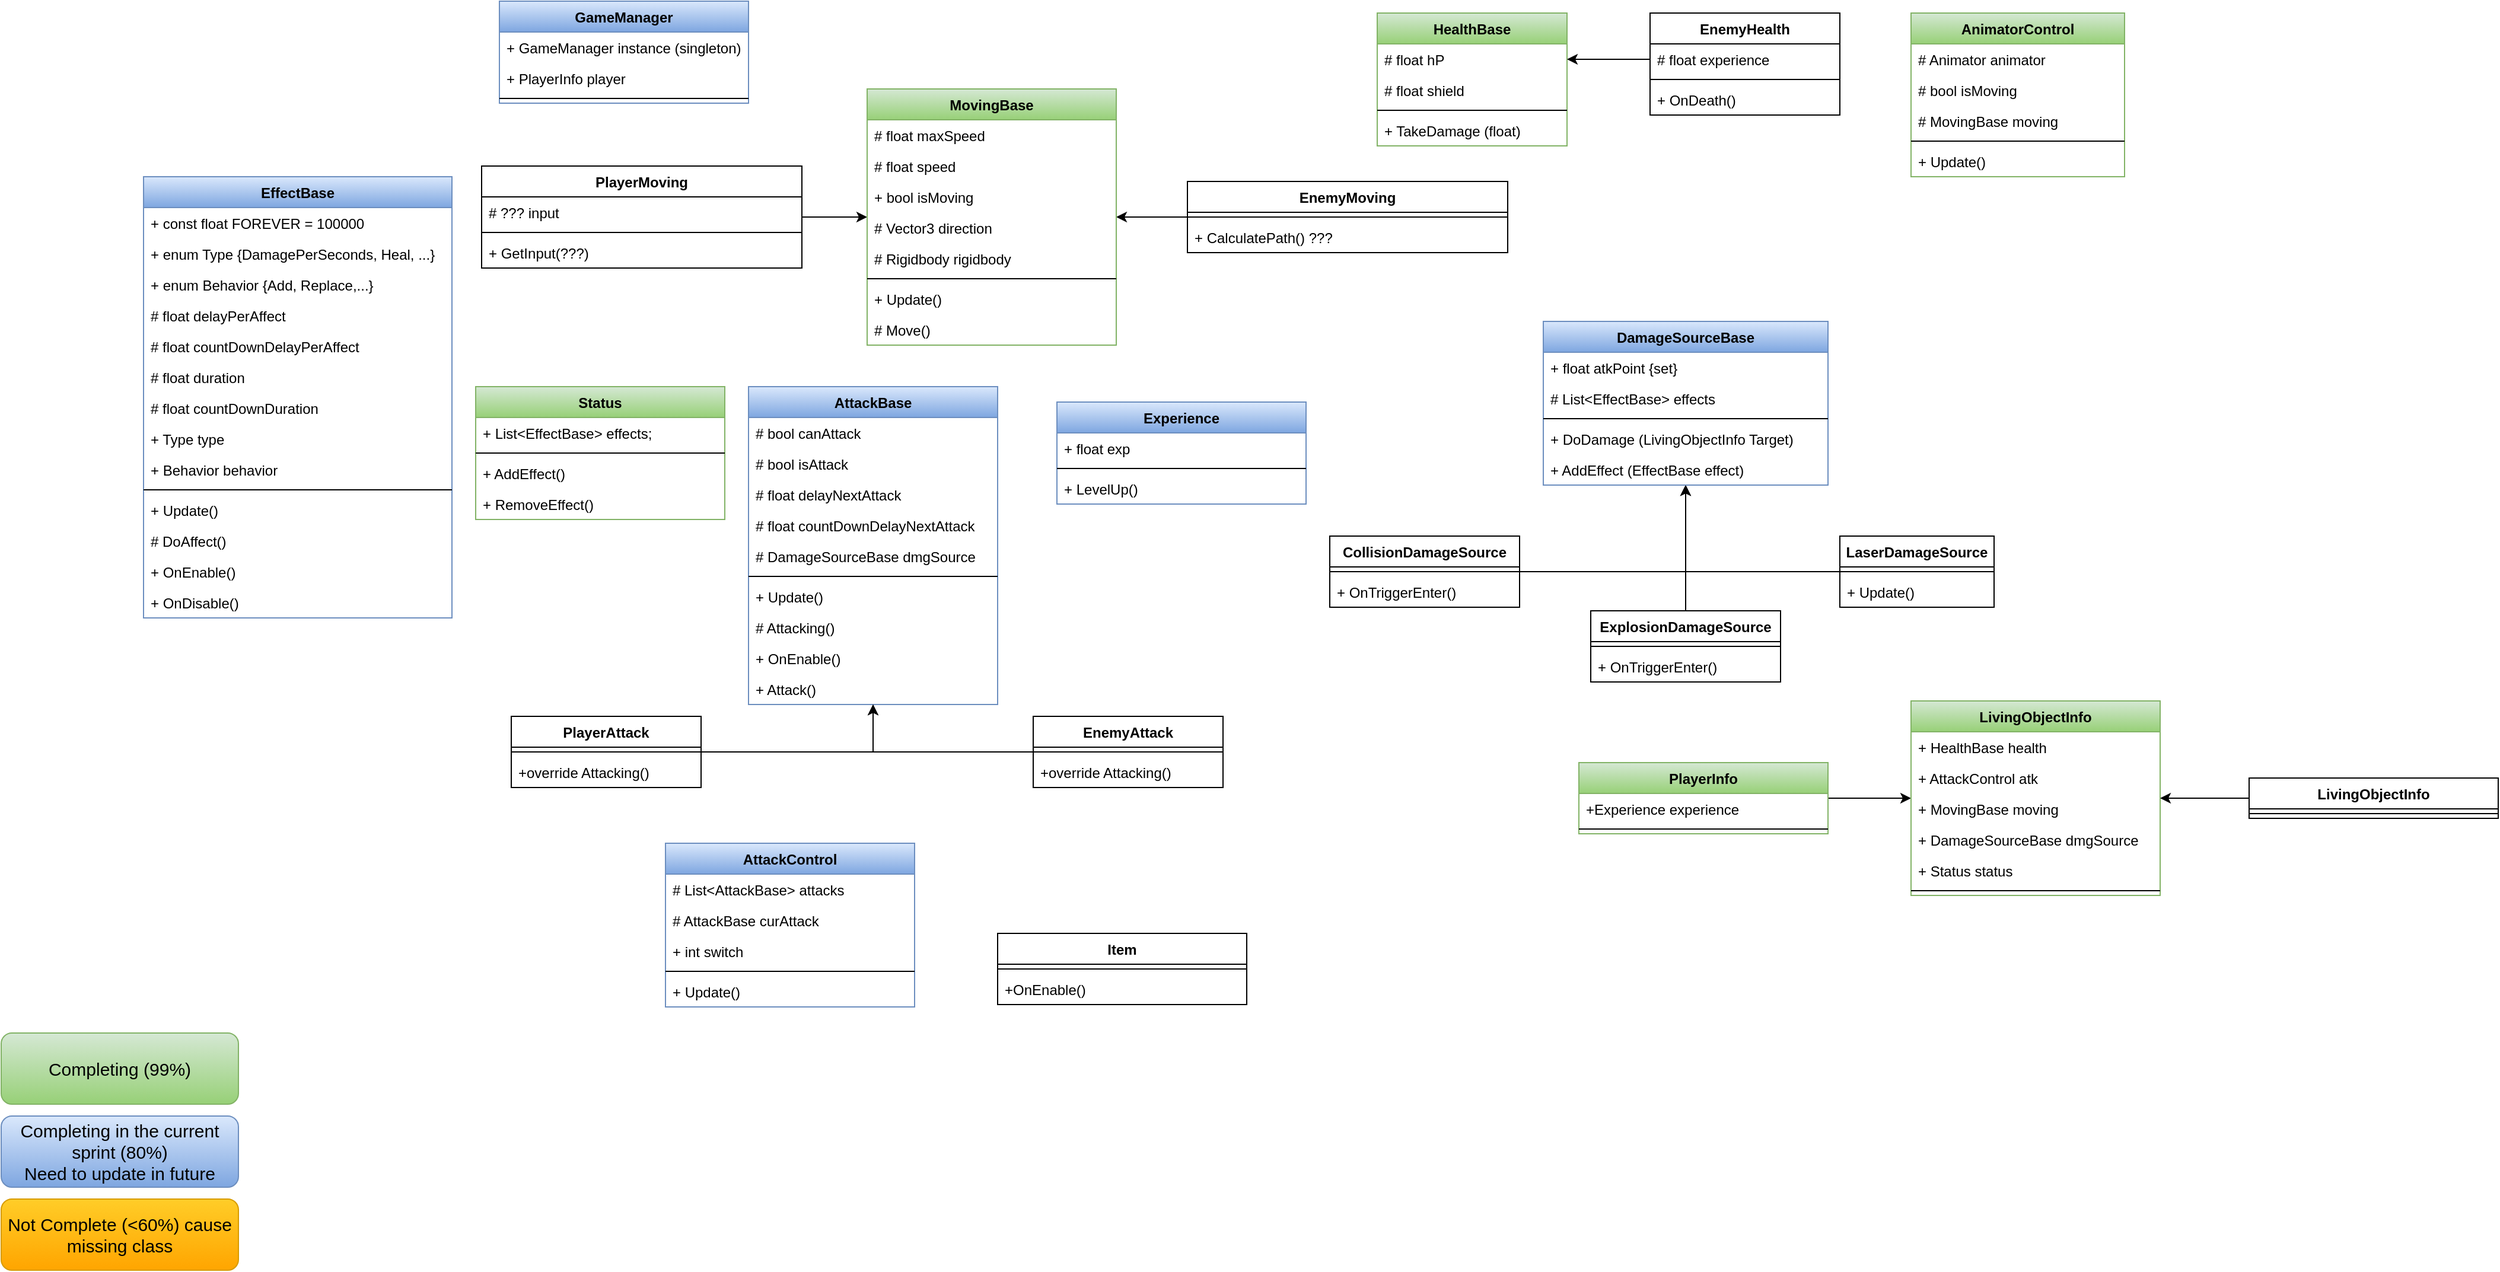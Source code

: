 <mxfile version="13.5.7" type="device"><diagram id="ona02h-Wph7IbOlCleND" name="Page-1"><mxGraphModel dx="3507" dy="1053" grid="1" gridSize="10" guides="1" tooltips="1" connect="1" arrows="1" fold="1" page="1" pageScale="1" pageWidth="850" pageHeight="1100" math="0" shadow="0"><root><mxCell id="0"/><mxCell id="1" parent="0"/><mxCell id="RjUj6gOZBd6rFUMFvW2M-54" style="edgeStyle=orthogonalEdgeStyle;rounded=0;orthogonalLoop=1;jettySize=auto;html=1;" parent="1" source="RjUj6gOZBd6rFUMFvW2M-34" target="RjUj6gOZBd6rFUMFvW2M-25" edge="1"><mxGeometry relative="1" as="geometry"/></mxCell><mxCell id="RjUj6gOZBd6rFUMFvW2M-53" style="edgeStyle=orthogonalEdgeStyle;rounded=0;orthogonalLoop=1;jettySize=auto;html=1;" parent="1" source="RjUj6gOZBd6rFUMFvW2M-48" target="RjUj6gOZBd6rFUMFvW2M-25" edge="1"><mxGeometry relative="1" as="geometry"/></mxCell><mxCell id="RjUj6gOZBd6rFUMFvW2M-71" style="edgeStyle=orthogonalEdgeStyle;rounded=0;orthogonalLoop=1;jettySize=auto;html=1;" parent="1" source="RjUj6gOZBd6rFUMFvW2M-62" target="RjUj6gOZBd6rFUMFvW2M-55" edge="1"><mxGeometry relative="1" as="geometry"/></mxCell><mxCell id="RjUj6gOZBd6rFUMFvW2M-72" style="edgeStyle=orthogonalEdgeStyle;rounded=0;orthogonalLoop=1;jettySize=auto;html=1;" parent="1" source="RjUj6gOZBd6rFUMFvW2M-65" target="RjUj6gOZBd6rFUMFvW2M-55" edge="1"><mxGeometry relative="1" as="geometry"/></mxCell><mxCell id="RjUj6gOZBd6rFUMFvW2M-73" style="edgeStyle=orthogonalEdgeStyle;rounded=0;orthogonalLoop=1;jettySize=auto;html=1;" parent="1" source="RjUj6gOZBd6rFUMFvW2M-68" target="RjUj6gOZBd6rFUMFvW2M-55" edge="1"><mxGeometry relative="1" as="geometry"/></mxCell><mxCell id="RjUj6gOZBd6rFUMFvW2M-7" value="AttackBase" style="swimlane;fontStyle=1;align=center;verticalAlign=top;childLayout=stackLayout;horizontal=1;startSize=26;horizontalStack=0;resizeParent=1;resizeParentMax=0;resizeLast=0;collapsible=1;marginBottom=0;gradientColor=#7ea6e0;fillColor=#dae8fc;strokeColor=#6c8ebf;" parent="1" vertex="1"><mxGeometry x="-1050" y="335" width="210" height="268" as="geometry"><mxRectangle x="-140" y="190" width="90" height="26" as="alternateBounds"/></mxGeometry></mxCell><mxCell id="RjUj6gOZBd6rFUMFvW2M-8" value="# bool canAttack" style="text;strokeColor=none;fillColor=none;align=left;verticalAlign=top;spacingLeft=4;spacingRight=4;overflow=hidden;rotatable=0;points=[[0,0.5],[1,0.5]];portConstraint=eastwest;" parent="RjUj6gOZBd6rFUMFvW2M-7" vertex="1"><mxGeometry y="26" width="210" height="26" as="geometry"/></mxCell><mxCell id="RjUj6gOZBd6rFUMFvW2M-13" value="# bool isAttack" style="text;strokeColor=none;fillColor=none;align=left;verticalAlign=top;spacingLeft=4;spacingRight=4;overflow=hidden;rotatable=0;points=[[0,0.5],[1,0.5]];portConstraint=eastwest;" parent="RjUj6gOZBd6rFUMFvW2M-7" vertex="1"><mxGeometry y="52" width="210" height="26" as="geometry"/></mxCell><mxCell id="RjUj6gOZBd6rFUMFvW2M-14" value="# float delayNextAttack" style="text;strokeColor=none;fillColor=none;align=left;verticalAlign=top;spacingLeft=4;spacingRight=4;overflow=hidden;rotatable=0;points=[[0,0.5],[1,0.5]];portConstraint=eastwest;" parent="RjUj6gOZBd6rFUMFvW2M-7" vertex="1"><mxGeometry y="78" width="210" height="26" as="geometry"/></mxCell><mxCell id="RjUj6gOZBd6rFUMFvW2M-12" value="# float countDownDelayNextAttack" style="text;strokeColor=none;fillColor=none;align=left;verticalAlign=top;spacingLeft=4;spacingRight=4;overflow=hidden;rotatable=0;points=[[0,0.5],[1,0.5]];portConstraint=eastwest;" parent="RjUj6gOZBd6rFUMFvW2M-7" vertex="1"><mxGeometry y="104" width="210" height="26" as="geometry"/></mxCell><mxCell id="RjUj6gOZBd6rFUMFvW2M-9" value="# DamageSourceBase dmgSource" style="text;strokeColor=none;fillColor=none;align=left;verticalAlign=top;spacingLeft=4;spacingRight=4;overflow=hidden;rotatable=0;points=[[0,0.5],[1,0.5]];portConstraint=eastwest;" parent="RjUj6gOZBd6rFUMFvW2M-7" vertex="1"><mxGeometry y="130" width="210" height="26" as="geometry"/></mxCell><mxCell id="RjUj6gOZBd6rFUMFvW2M-10" value="" style="line;strokeWidth=1;fillColor=none;align=left;verticalAlign=middle;spacingTop=-1;spacingLeft=3;spacingRight=3;rotatable=0;labelPosition=right;points=[];portConstraint=eastwest;" parent="RjUj6gOZBd6rFUMFvW2M-7" vertex="1"><mxGeometry y="156" width="210" height="8" as="geometry"/></mxCell><mxCell id="RjUj6gOZBd6rFUMFvW2M-11" value="+ Update()" style="text;strokeColor=none;fillColor=none;align=left;verticalAlign=top;spacingLeft=4;spacingRight=4;overflow=hidden;rotatable=0;points=[[0,0.5],[1,0.5]];portConstraint=eastwest;" parent="RjUj6gOZBd6rFUMFvW2M-7" vertex="1"><mxGeometry y="164" width="210" height="26" as="geometry"/></mxCell><mxCell id="RjUj6gOZBd6rFUMFvW2M-15" value="# Attacking()" style="text;strokeColor=none;fillColor=none;align=left;verticalAlign=top;spacingLeft=4;spacingRight=4;overflow=hidden;rotatable=0;points=[[0,0.5],[1,0.5]];portConstraint=eastwest;" parent="RjUj6gOZBd6rFUMFvW2M-7" vertex="1"><mxGeometry y="190" width="210" height="26" as="geometry"/></mxCell><mxCell id="5-VLPRQMLmmSdYapg1GQ-7" value="+ OnEnable()" style="text;strokeColor=none;fillColor=none;align=left;verticalAlign=top;spacingLeft=4;spacingRight=4;overflow=hidden;rotatable=0;points=[[0,0.5],[1,0.5]];portConstraint=eastwest;" vertex="1" parent="RjUj6gOZBd6rFUMFvW2M-7"><mxGeometry y="216" width="210" height="26" as="geometry"/></mxCell><mxCell id="5-VLPRQMLmmSdYapg1GQ-17" value="+ Attack()" style="text;strokeColor=none;fillColor=none;align=left;verticalAlign=top;spacingLeft=4;spacingRight=4;overflow=hidden;rotatable=0;points=[[0,0.5],[1,0.5]];portConstraint=eastwest;" vertex="1" parent="RjUj6gOZBd6rFUMFvW2M-7"><mxGeometry y="242" width="210" height="26" as="geometry"/></mxCell><mxCell id="RjUj6gOZBd6rFUMFvW2M-1" value="HealthBase" style="swimlane;fontStyle=1;align=center;verticalAlign=top;childLayout=stackLayout;horizontal=1;startSize=26;horizontalStack=0;resizeParent=1;resizeParentMax=0;resizeLast=0;collapsible=1;marginBottom=0;fillColor=#d5e8d4;strokeColor=#82b366;gradientColor=#97d077;" parent="1" vertex="1"><mxGeometry x="-520" y="20" width="160" height="112" as="geometry"><mxRectangle x="80" y="20" width="90" height="26" as="alternateBounds"/></mxGeometry></mxCell><mxCell id="RjUj6gOZBd6rFUMFvW2M-2" value="# float hP" style="text;strokeColor=none;fillColor=none;align=left;verticalAlign=top;spacingLeft=4;spacingRight=4;overflow=hidden;rotatable=0;points=[[0,0.5],[1,0.5]];portConstraint=eastwest;" parent="RjUj6gOZBd6rFUMFvW2M-1" vertex="1"><mxGeometry y="26" width="160" height="26" as="geometry"/></mxCell><mxCell id="RjUj6gOZBd6rFUMFvW2M-6" value="# float shield" style="text;strokeColor=none;fillColor=none;align=left;verticalAlign=top;spacingLeft=4;spacingRight=4;overflow=hidden;rotatable=0;points=[[0,0.5],[1,0.5]];portConstraint=eastwest;" parent="RjUj6gOZBd6rFUMFvW2M-1" vertex="1"><mxGeometry y="52" width="160" height="26" as="geometry"/></mxCell><mxCell id="RjUj6gOZBd6rFUMFvW2M-3" value="" style="line;strokeWidth=1;fillColor=none;align=left;verticalAlign=middle;spacingTop=-1;spacingLeft=3;spacingRight=3;rotatable=0;labelPosition=right;points=[];portConstraint=eastwest;" parent="RjUj6gOZBd6rFUMFvW2M-1" vertex="1"><mxGeometry y="78" width="160" height="8" as="geometry"/></mxCell><mxCell id="RjUj6gOZBd6rFUMFvW2M-4" value="+ TakeDamage (float)" style="text;strokeColor=none;fillColor=none;align=left;verticalAlign=top;spacingLeft=4;spacingRight=4;overflow=hidden;rotatable=0;points=[[0,0.5],[1,0.5]];portConstraint=eastwest;" parent="RjUj6gOZBd6rFUMFvW2M-1" vertex="1"><mxGeometry y="86" width="160" height="26" as="geometry"/></mxCell><mxCell id="2ZB_8WhrotJc3jjVBgTB-16" value="EnemyHealth" style="swimlane;fontStyle=1;align=center;verticalAlign=top;childLayout=stackLayout;horizontal=1;startSize=26;horizontalStack=0;resizeParent=1;resizeParentMax=0;resizeLast=0;collapsible=1;marginBottom=0;" parent="1" vertex="1"><mxGeometry x="-290" y="20" width="160" height="86" as="geometry"><mxRectangle x="80" y="20" width="90" height="26" as="alternateBounds"/></mxGeometry></mxCell><mxCell id="2ZB_8WhrotJc3jjVBgTB-17" value="# float experience" style="text;strokeColor=none;fillColor=none;align=left;verticalAlign=top;spacingLeft=4;spacingRight=4;overflow=hidden;rotatable=0;points=[[0,0.5],[1,0.5]];portConstraint=eastwest;" parent="2ZB_8WhrotJc3jjVBgTB-16" vertex="1"><mxGeometry y="26" width="160" height="26" as="geometry"/></mxCell><mxCell id="2ZB_8WhrotJc3jjVBgTB-19" value="" style="line;strokeWidth=1;fillColor=none;align=left;verticalAlign=middle;spacingTop=-1;spacingLeft=3;spacingRight=3;rotatable=0;labelPosition=right;points=[];portConstraint=eastwest;" parent="2ZB_8WhrotJc3jjVBgTB-16" vertex="1"><mxGeometry y="52" width="160" height="8" as="geometry"/></mxCell><mxCell id="2ZB_8WhrotJc3jjVBgTB-20" value="+ OnDeath()" style="text;strokeColor=none;fillColor=none;align=left;verticalAlign=top;spacingLeft=4;spacingRight=4;overflow=hidden;rotatable=0;points=[[0,0.5],[1,0.5]];portConstraint=eastwest;" parent="2ZB_8WhrotJc3jjVBgTB-16" vertex="1"><mxGeometry y="60" width="160" height="26" as="geometry"/></mxCell><mxCell id="2ZB_8WhrotJc3jjVBgTB-24" style="edgeStyle=orthogonalEdgeStyle;rounded=0;orthogonalLoop=1;jettySize=auto;html=1;exitX=0;exitY=0.5;exitDx=0;exitDy=0;" parent="1" source="2ZB_8WhrotJc3jjVBgTB-17" target="RjUj6gOZBd6rFUMFvW2M-2" edge="1"><mxGeometry relative="1" as="geometry"/></mxCell><mxCell id="2ZB_8WhrotJc3jjVBgTB-1" value="Status" style="swimlane;fontStyle=1;align=center;verticalAlign=top;childLayout=stackLayout;horizontal=1;startSize=26;horizontalStack=0;resizeParent=1;resizeParentMax=0;resizeLast=0;collapsible=1;marginBottom=0;fillColor=#d5e8d4;strokeColor=#82b366;gradientColor=#97d077;" parent="1" vertex="1"><mxGeometry x="-1280" y="335" width="210" height="112" as="geometry"><mxRectangle x="-140" y="190" width="90" height="26" as="alternateBounds"/></mxGeometry></mxCell><mxCell id="2ZB_8WhrotJc3jjVBgTB-2" value="+ List&lt;EffectBase&gt; effects;" style="text;strokeColor=none;fillColor=none;align=left;verticalAlign=top;spacingLeft=4;spacingRight=4;overflow=hidden;rotatable=0;points=[[0,0.5],[1,0.5]];portConstraint=eastwest;" parent="2ZB_8WhrotJc3jjVBgTB-1" vertex="1"><mxGeometry y="26" width="210" height="26" as="geometry"/></mxCell><mxCell id="2ZB_8WhrotJc3jjVBgTB-7" value="" style="line;strokeWidth=1;fillColor=none;align=left;verticalAlign=middle;spacingTop=-1;spacingLeft=3;spacingRight=3;rotatable=0;labelPosition=right;points=[];portConstraint=eastwest;" parent="2ZB_8WhrotJc3jjVBgTB-1" vertex="1"><mxGeometry y="52" width="210" height="8" as="geometry"/></mxCell><mxCell id="2ZB_8WhrotJc3jjVBgTB-8" value="+ AddEffect()" style="text;strokeColor=none;fillColor=none;align=left;verticalAlign=top;spacingLeft=4;spacingRight=4;overflow=hidden;rotatable=0;points=[[0,0.5],[1,0.5]];portConstraint=eastwest;" parent="2ZB_8WhrotJc3jjVBgTB-1" vertex="1"><mxGeometry y="60" width="210" height="26" as="geometry"/></mxCell><mxCell id="2ZB_8WhrotJc3jjVBgTB-9" value="+ RemoveEffect()" style="text;strokeColor=none;fillColor=none;align=left;verticalAlign=top;spacingLeft=4;spacingRight=4;overflow=hidden;rotatable=0;points=[[0,0.5],[1,0.5]];portConstraint=eastwest;" parent="2ZB_8WhrotJc3jjVBgTB-1" vertex="1"><mxGeometry y="86" width="210" height="26" as="geometry"/></mxCell><mxCell id="2ZB_8WhrotJc3jjVBgTB-45" style="edgeStyle=orthogonalEdgeStyle;rounded=0;orthogonalLoop=1;jettySize=auto;html=1;" parent="1" source="2ZB_8WhrotJc3jjVBgTB-37" target="RjUj6gOZBd6rFUMFvW2M-89" edge="1"><mxGeometry relative="1" as="geometry"/></mxCell><mxCell id="RjUj6gOZBd6rFUMFvW2M-89" value="LivingObjectInfo" style="swimlane;fontStyle=1;align=center;verticalAlign=top;childLayout=stackLayout;horizontal=1;startSize=26;horizontalStack=0;resizeParent=1;resizeParentMax=0;resizeLast=0;collapsible=1;marginBottom=0;gradientColor=#97d077;fillColor=#d5e8d4;strokeColor=#82b366;" parent="1" vertex="1"><mxGeometry x="-70" y="600" width="210" height="164" as="geometry"><mxRectangle x="-140" y="190" width="90" height="26" as="alternateBounds"/></mxGeometry></mxCell><mxCell id="RjUj6gOZBd6rFUMFvW2M-90" value="+ HealthBase health" style="text;strokeColor=none;fillColor=none;align=left;verticalAlign=top;spacingLeft=4;spacingRight=4;overflow=hidden;rotatable=0;points=[[0,0.5],[1,0.5]];portConstraint=eastwest;" parent="RjUj6gOZBd6rFUMFvW2M-89" vertex="1"><mxGeometry y="26" width="210" height="26" as="geometry"/></mxCell><mxCell id="RjUj6gOZBd6rFUMFvW2M-91" value="+ AttackControl atk" style="text;strokeColor=none;fillColor=none;align=left;verticalAlign=top;spacingLeft=4;spacingRight=4;overflow=hidden;rotatable=0;points=[[0,0.5],[1,0.5]];portConstraint=eastwest;" parent="RjUj6gOZBd6rFUMFvW2M-89" vertex="1"><mxGeometry y="52" width="210" height="26" as="geometry"/></mxCell><mxCell id="RjUj6gOZBd6rFUMFvW2M-92" value="+ MovingBase moving" style="text;strokeColor=none;fillColor=none;align=left;verticalAlign=top;spacingLeft=4;spacingRight=4;overflow=hidden;rotatable=0;points=[[0,0.5],[1,0.5]];portConstraint=eastwest;" parent="RjUj6gOZBd6rFUMFvW2M-89" vertex="1"><mxGeometry y="78" width="210" height="26" as="geometry"/></mxCell><mxCell id="RjUj6gOZBd6rFUMFvW2M-93" value="+ DamageSourceBase dmgSource" style="text;strokeColor=none;fillColor=none;align=left;verticalAlign=top;spacingLeft=4;spacingRight=4;overflow=hidden;rotatable=0;points=[[0,0.5],[1,0.5]];portConstraint=eastwest;" parent="RjUj6gOZBd6rFUMFvW2M-89" vertex="1"><mxGeometry y="104" width="210" height="26" as="geometry"/></mxCell><mxCell id="2ZB_8WhrotJc3jjVBgTB-10" value="+ Status status" style="text;strokeColor=none;fillColor=none;align=left;verticalAlign=top;spacingLeft=4;spacingRight=4;overflow=hidden;rotatable=0;points=[[0,0.5],[1,0.5]];portConstraint=eastwest;" parent="RjUj6gOZBd6rFUMFvW2M-89" vertex="1"><mxGeometry y="130" width="210" height="26" as="geometry"/></mxCell><mxCell id="RjUj6gOZBd6rFUMFvW2M-95" value="" style="line;strokeWidth=1;fillColor=none;align=left;verticalAlign=middle;spacingTop=-1;spacingLeft=3;spacingRight=3;rotatable=0;labelPosition=right;points=[];portConstraint=eastwest;" parent="RjUj6gOZBd6rFUMFvW2M-89" vertex="1"><mxGeometry y="156" width="210" height="8" as="geometry"/></mxCell><mxCell id="2ZB_8WhrotJc3jjVBgTB-53" style="edgeStyle=orthogonalEdgeStyle;rounded=0;orthogonalLoop=1;jettySize=auto;html=1;" parent="1" source="2ZB_8WhrotJc3jjVBgTB-46" target="RjUj6gOZBd6rFUMFvW2M-89" edge="1"><mxGeometry relative="1" as="geometry"/></mxCell><mxCell id="2ZB_8WhrotJc3jjVBgTB-37" value="PlayerInfo" style="swimlane;fontStyle=1;align=center;verticalAlign=top;childLayout=stackLayout;horizontal=1;startSize=26;horizontalStack=0;resizeParent=1;resizeParentMax=0;resizeLast=0;collapsible=1;marginBottom=0;gradientColor=#97d077;fillColor=#d5e8d4;strokeColor=#82b366;" parent="1" vertex="1"><mxGeometry x="-350" y="652" width="210" height="60" as="geometry"><mxRectangle x="-140" y="190" width="90" height="26" as="alternateBounds"/></mxGeometry></mxCell><mxCell id="2ZB_8WhrotJc3jjVBgTB-42" value="+Experience experience" style="text;strokeColor=none;fillColor=none;align=left;verticalAlign=top;spacingLeft=4;spacingRight=4;overflow=hidden;rotatable=0;points=[[0,0.5],[1,0.5]];portConstraint=eastwest;" parent="2ZB_8WhrotJc3jjVBgTB-37" vertex="1"><mxGeometry y="26" width="210" height="26" as="geometry"/></mxCell><mxCell id="2ZB_8WhrotJc3jjVBgTB-43" value="" style="line;strokeWidth=1;fillColor=none;align=left;verticalAlign=middle;spacingTop=-1;spacingLeft=3;spacingRight=3;rotatable=0;labelPosition=right;points=[];portConstraint=eastwest;" parent="2ZB_8WhrotJc3jjVBgTB-37" vertex="1"><mxGeometry y="52" width="210" height="8" as="geometry"/></mxCell><mxCell id="2ZB_8WhrotJc3jjVBgTB-46" value="LivingObjectInfo" style="swimlane;fontStyle=1;align=center;verticalAlign=top;childLayout=stackLayout;horizontal=1;startSize=26;horizontalStack=0;resizeParent=1;resizeParentMax=0;resizeLast=0;collapsible=1;marginBottom=0;" parent="1" vertex="1"><mxGeometry x="215" y="665" width="210" height="34" as="geometry"><mxRectangle x="-140" y="190" width="90" height="26" as="alternateBounds"/></mxGeometry></mxCell><mxCell id="2ZB_8WhrotJc3jjVBgTB-52" value="" style="line;strokeWidth=1;fillColor=none;align=left;verticalAlign=middle;spacingTop=-1;spacingLeft=3;spacingRight=3;rotatable=0;labelPosition=right;points=[];portConstraint=eastwest;" parent="2ZB_8WhrotJc3jjVBgTB-46" vertex="1"><mxGeometry y="26" width="210" height="8" as="geometry"/></mxCell><mxCell id="2ZB_8WhrotJc3jjVBgTB-11" value="Experience" style="swimlane;fontStyle=1;align=center;verticalAlign=top;childLayout=stackLayout;horizontal=1;startSize=26;horizontalStack=0;resizeParent=1;resizeParentMax=0;resizeLast=0;collapsible=1;marginBottom=0;gradientColor=#7ea6e0;fillColor=#dae8fc;strokeColor=#6c8ebf;" parent="1" vertex="1"><mxGeometry x="-790" y="348" width="210" height="86" as="geometry"><mxRectangle x="-140" y="190" width="90" height="26" as="alternateBounds"/></mxGeometry></mxCell><mxCell id="2ZB_8WhrotJc3jjVBgTB-12" value="+ float exp" style="text;strokeColor=none;fillColor=none;align=left;verticalAlign=top;spacingLeft=4;spacingRight=4;overflow=hidden;rotatable=0;points=[[0,0.5],[1,0.5]];portConstraint=eastwest;" parent="2ZB_8WhrotJc3jjVBgTB-11" vertex="1"><mxGeometry y="26" width="210" height="26" as="geometry"/></mxCell><mxCell id="2ZB_8WhrotJc3jjVBgTB-13" value="" style="line;strokeWidth=1;fillColor=none;align=left;verticalAlign=middle;spacingTop=-1;spacingLeft=3;spacingRight=3;rotatable=0;labelPosition=right;points=[];portConstraint=eastwest;" parent="2ZB_8WhrotJc3jjVBgTB-11" vertex="1"><mxGeometry y="52" width="210" height="8" as="geometry"/></mxCell><mxCell id="2ZB_8WhrotJc3jjVBgTB-15" value="+ LevelUp()" style="text;strokeColor=none;fillColor=none;align=left;verticalAlign=top;spacingLeft=4;spacingRight=4;overflow=hidden;rotatable=0;points=[[0,0.5],[1,0.5]];portConstraint=eastwest;" parent="2ZB_8WhrotJc3jjVBgTB-11" vertex="1"><mxGeometry y="60" width="210" height="26" as="geometry"/></mxCell><mxCell id="2ZB_8WhrotJc3jjVBgTB-72" value="Item" style="swimlane;fontStyle=1;align=center;verticalAlign=top;childLayout=stackLayout;horizontal=1;startSize=26;horizontalStack=0;resizeParent=1;resizeParentMax=0;resizeLast=0;collapsible=1;marginBottom=0;" parent="1" vertex="1"><mxGeometry x="-840" y="796" width="210" height="60" as="geometry"><mxRectangle x="-140" y="190" width="90" height="26" as="alternateBounds"/></mxGeometry></mxCell><mxCell id="2ZB_8WhrotJc3jjVBgTB-78" value="" style="line;strokeWidth=1;fillColor=none;align=left;verticalAlign=middle;spacingTop=-1;spacingLeft=3;spacingRight=3;rotatable=0;labelPosition=right;points=[];portConstraint=eastwest;" parent="2ZB_8WhrotJc3jjVBgTB-72" vertex="1"><mxGeometry y="26" width="210" height="8" as="geometry"/></mxCell><mxCell id="2ZB_8WhrotJc3jjVBgTB-80" value="+OnEnable()" style="text;strokeColor=none;fillColor=none;align=left;verticalAlign=top;spacingLeft=4;spacingRight=4;overflow=hidden;rotatable=0;points=[[0,0.5],[1,0.5]];portConstraint=eastwest;" parent="2ZB_8WhrotJc3jjVBgTB-72" vertex="1"><mxGeometry y="34" width="210" height="26" as="geometry"/></mxCell><mxCell id="5-VLPRQMLmmSdYapg1GQ-9" style="edgeStyle=orthogonalEdgeStyle;rounded=0;orthogonalLoop=1;jettySize=auto;html=1;" edge="1" parent="1" source="RjUj6gOZBd6rFUMFvW2M-16" target="RjUj6gOZBd6rFUMFvW2M-7"><mxGeometry relative="1" as="geometry"/></mxCell><mxCell id="5-VLPRQMLmmSdYapg1GQ-10" style="edgeStyle=orthogonalEdgeStyle;rounded=0;orthogonalLoop=1;jettySize=auto;html=1;" edge="1" parent="1" source="RjUj6gOZBd6rFUMFvW2M-21" target="RjUj6gOZBd6rFUMFvW2M-7"><mxGeometry relative="1" as="geometry"/></mxCell><mxCell id="RjUj6gOZBd6rFUMFvW2M-21" value="EnemyAttack" style="swimlane;fontStyle=1;align=center;verticalAlign=top;childLayout=stackLayout;horizontal=1;startSize=26;horizontalStack=0;resizeParent=1;resizeParentMax=0;resizeLast=0;collapsible=1;marginBottom=0;" parent="1" vertex="1"><mxGeometry x="-810" y="613" width="160" height="60" as="geometry"/></mxCell><mxCell id="RjUj6gOZBd6rFUMFvW2M-22" value="" style="line;strokeWidth=1;fillColor=none;align=left;verticalAlign=middle;spacingTop=-1;spacingLeft=3;spacingRight=3;rotatable=0;labelPosition=right;points=[];portConstraint=eastwest;" parent="RjUj6gOZBd6rFUMFvW2M-21" vertex="1"><mxGeometry y="26" width="160" height="8" as="geometry"/></mxCell><mxCell id="RjUj6gOZBd6rFUMFvW2M-23" value="+override Attacking()" style="text;strokeColor=none;fillColor=none;align=left;verticalAlign=top;spacingLeft=4;spacingRight=4;overflow=hidden;rotatable=0;points=[[0,0.5],[1,0.5]];portConstraint=eastwest;" parent="RjUj6gOZBd6rFUMFvW2M-21" vertex="1"><mxGeometry y="34" width="160" height="26" as="geometry"/></mxCell><mxCell id="RjUj6gOZBd6rFUMFvW2M-74" value="EffectBase" style="swimlane;fontStyle=1;align=center;verticalAlign=top;childLayout=stackLayout;horizontal=1;startSize=26;horizontalStack=0;resizeParent=1;resizeParentMax=0;resizeLast=0;collapsible=1;marginBottom=0;gradientColor=#7ea6e0;fillColor=#dae8fc;strokeColor=#6c8ebf;" parent="1" vertex="1"><mxGeometry x="-1560" y="158" width="260" height="372" as="geometry"><mxRectangle x="-140" y="190" width="90" height="26" as="alternateBounds"/></mxGeometry></mxCell><mxCell id="RjUj6gOZBd6rFUMFvW2M-75" value="+ const float FOREVER = 100000" style="text;strokeColor=none;fillColor=none;align=left;verticalAlign=top;spacingLeft=4;spacingRight=4;overflow=hidden;rotatable=0;points=[[0,0.5],[1,0.5]];portConstraint=eastwest;" parent="RjUj6gOZBd6rFUMFvW2M-74" vertex="1"><mxGeometry y="26" width="260" height="26" as="geometry"/></mxCell><mxCell id="RjUj6gOZBd6rFUMFvW2M-76" value="+ enum Type {DamagePerSeconds, Heal, ...}" style="text;strokeColor=none;fillColor=none;align=left;verticalAlign=top;spacingLeft=4;spacingRight=4;overflow=hidden;rotatable=0;points=[[0,0.5],[1,0.5]];portConstraint=eastwest;" parent="RjUj6gOZBd6rFUMFvW2M-74" vertex="1"><mxGeometry y="52" width="260" height="26" as="geometry"/></mxCell><mxCell id="RjUj6gOZBd6rFUMFvW2M-77" value="+ enum Behavior {Add, Replace,...}" style="text;strokeColor=none;fillColor=none;align=left;verticalAlign=top;spacingLeft=4;spacingRight=4;overflow=hidden;rotatable=0;points=[[0,0.5],[1,0.5]];portConstraint=eastwest;" parent="RjUj6gOZBd6rFUMFvW2M-74" vertex="1"><mxGeometry y="78" width="260" height="26" as="geometry"/></mxCell><mxCell id="RjUj6gOZBd6rFUMFvW2M-78" value="# float delayPerAffect" style="text;strokeColor=none;fillColor=none;align=left;verticalAlign=top;spacingLeft=4;spacingRight=4;overflow=hidden;rotatable=0;points=[[0,0.5],[1,0.5]];portConstraint=eastwest;" parent="RjUj6gOZBd6rFUMFvW2M-74" vertex="1"><mxGeometry y="104" width="260" height="26" as="geometry"/></mxCell><mxCell id="RjUj6gOZBd6rFUMFvW2M-83" value="# float countDownDelayPerAffect" style="text;strokeColor=none;fillColor=none;align=left;verticalAlign=top;spacingLeft=4;spacingRight=4;overflow=hidden;rotatable=0;points=[[0,0.5],[1,0.5]];portConstraint=eastwest;" parent="RjUj6gOZBd6rFUMFvW2M-74" vertex="1"><mxGeometry y="130" width="260" height="26" as="geometry"/></mxCell><mxCell id="RjUj6gOZBd6rFUMFvW2M-84" value="# float duration" style="text;strokeColor=none;fillColor=none;align=left;verticalAlign=top;spacingLeft=4;spacingRight=4;overflow=hidden;rotatable=0;points=[[0,0.5],[1,0.5]];portConstraint=eastwest;" parent="RjUj6gOZBd6rFUMFvW2M-74" vertex="1"><mxGeometry y="156" width="260" height="26" as="geometry"/></mxCell><mxCell id="RjUj6gOZBd6rFUMFvW2M-79" value="# float countDownDuration" style="text;strokeColor=none;fillColor=none;align=left;verticalAlign=top;spacingLeft=4;spacingRight=4;overflow=hidden;rotatable=0;points=[[0,0.5],[1,0.5]];portConstraint=eastwest;" parent="RjUj6gOZBd6rFUMFvW2M-74" vertex="1"><mxGeometry y="182" width="260" height="26" as="geometry"/></mxCell><mxCell id="RjUj6gOZBd6rFUMFvW2M-87" value="+ Type type" style="text;strokeColor=none;fillColor=none;align=left;verticalAlign=top;spacingLeft=4;spacingRight=4;overflow=hidden;rotatable=0;points=[[0,0.5],[1,0.5]];portConstraint=eastwest;" parent="RjUj6gOZBd6rFUMFvW2M-74" vertex="1"><mxGeometry y="208" width="260" height="26" as="geometry"/></mxCell><mxCell id="RjUj6gOZBd6rFUMFvW2M-88" value="+ Behavior behavior" style="text;strokeColor=none;fillColor=none;align=left;verticalAlign=top;spacingLeft=4;spacingRight=4;overflow=hidden;rotatable=0;points=[[0,0.5],[1,0.5]];portConstraint=eastwest;" parent="RjUj6gOZBd6rFUMFvW2M-74" vertex="1"><mxGeometry y="234" width="260" height="26" as="geometry"/></mxCell><mxCell id="RjUj6gOZBd6rFUMFvW2M-80" value="" style="line;strokeWidth=1;fillColor=none;align=left;verticalAlign=middle;spacingTop=-1;spacingLeft=3;spacingRight=3;rotatable=0;labelPosition=right;points=[];portConstraint=eastwest;" parent="RjUj6gOZBd6rFUMFvW2M-74" vertex="1"><mxGeometry y="260" width="260" height="8" as="geometry"/></mxCell><mxCell id="RjUj6gOZBd6rFUMFvW2M-81" value="+ Update()" style="text;strokeColor=none;fillColor=none;align=left;verticalAlign=top;spacingLeft=4;spacingRight=4;overflow=hidden;rotatable=0;points=[[0,0.5],[1,0.5]];portConstraint=eastwest;" parent="RjUj6gOZBd6rFUMFvW2M-74" vertex="1"><mxGeometry y="268" width="260" height="26" as="geometry"/></mxCell><mxCell id="RjUj6gOZBd6rFUMFvW2M-82" value="# DoAffect()" style="text;strokeColor=none;fillColor=none;align=left;verticalAlign=top;spacingLeft=4;spacingRight=4;overflow=hidden;rotatable=0;points=[[0,0.5],[1,0.5]];portConstraint=eastwest;" parent="RjUj6gOZBd6rFUMFvW2M-74" vertex="1"><mxGeometry y="294" width="260" height="26" as="geometry"/></mxCell><mxCell id="RjUj6gOZBd6rFUMFvW2M-85" value="+ OnEnable()" style="text;strokeColor=none;fillColor=none;align=left;verticalAlign=top;spacingLeft=4;spacingRight=4;overflow=hidden;rotatable=0;points=[[0,0.5],[1,0.5]];portConstraint=eastwest;" parent="RjUj6gOZBd6rFUMFvW2M-74" vertex="1"><mxGeometry y="320" width="260" height="26" as="geometry"/></mxCell><mxCell id="RjUj6gOZBd6rFUMFvW2M-86" value="+ OnDisable()" style="text;strokeColor=none;fillColor=none;align=left;verticalAlign=top;spacingLeft=4;spacingRight=4;overflow=hidden;rotatable=0;points=[[0,0.5],[1,0.5]];portConstraint=eastwest;" parent="RjUj6gOZBd6rFUMFvW2M-74" vertex="1"><mxGeometry y="346" width="260" height="26" as="geometry"/></mxCell><mxCell id="2ZB_8WhrotJc3jjVBgTB-54" value="AnimatorControl" style="swimlane;fontStyle=1;align=center;verticalAlign=top;childLayout=stackLayout;horizontal=1;startSize=26;horizontalStack=0;resizeParent=1;resizeParentMax=0;resizeLast=0;collapsible=1;marginBottom=0;gradientColor=#97d077;fillColor=#d5e8d4;strokeColor=#82b366;" parent="1" vertex="1"><mxGeometry x="-70" y="20" width="180" height="138" as="geometry"><mxRectangle x="80" y="20" width="90" height="26" as="alternateBounds"/></mxGeometry></mxCell><mxCell id="2ZB_8WhrotJc3jjVBgTB-55" value="# Animator animator" style="text;strokeColor=none;fillColor=none;align=left;verticalAlign=top;spacingLeft=4;spacingRight=4;overflow=hidden;rotatable=0;points=[[0,0.5],[1,0.5]];portConstraint=eastwest;" parent="2ZB_8WhrotJc3jjVBgTB-54" vertex="1"><mxGeometry y="26" width="180" height="26" as="geometry"/></mxCell><mxCell id="2ZB_8WhrotJc3jjVBgTB-56" value="# bool isMoving" style="text;strokeColor=none;fillColor=none;align=left;verticalAlign=top;spacingLeft=4;spacingRight=4;overflow=hidden;rotatable=0;points=[[0,0.5],[1,0.5]];portConstraint=eastwest;" parent="2ZB_8WhrotJc3jjVBgTB-54" vertex="1"><mxGeometry y="52" width="180" height="26" as="geometry"/></mxCell><mxCell id="2ZB_8WhrotJc3jjVBgTB-60" value="# MovingBase moving" style="text;strokeColor=none;fillColor=none;align=left;verticalAlign=top;spacingLeft=4;spacingRight=4;overflow=hidden;rotatable=0;points=[[0,0.5],[1,0.5]];portConstraint=eastwest;" parent="2ZB_8WhrotJc3jjVBgTB-54" vertex="1"><mxGeometry y="78" width="180" height="26" as="geometry"/></mxCell><mxCell id="2ZB_8WhrotJc3jjVBgTB-57" value="" style="line;strokeWidth=1;fillColor=none;align=left;verticalAlign=middle;spacingTop=-1;spacingLeft=3;spacingRight=3;rotatable=0;labelPosition=right;points=[];portConstraint=eastwest;" parent="2ZB_8WhrotJc3jjVBgTB-54" vertex="1"><mxGeometry y="104" width="180" height="8" as="geometry"/></mxCell><mxCell id="2ZB_8WhrotJc3jjVBgTB-58" value="+ Update()" style="text;strokeColor=none;fillColor=none;align=left;verticalAlign=top;spacingLeft=4;spacingRight=4;overflow=hidden;rotatable=0;points=[[0,0.5],[1,0.5]];portConstraint=eastwest;" parent="2ZB_8WhrotJc3jjVBgTB-54" vertex="1"><mxGeometry y="112" width="180" height="26" as="geometry"/></mxCell><mxCell id="2ZB_8WhrotJc3jjVBgTB-26" value="GameManager" style="swimlane;fontStyle=1;align=center;verticalAlign=top;childLayout=stackLayout;horizontal=1;startSize=26;horizontalStack=0;resizeParent=1;resizeParentMax=0;resizeLast=0;collapsible=1;marginBottom=0;fillColor=#dae8fc;strokeColor=#6c8ebf;gradientColor=#7ea6e0;" parent="1" vertex="1"><mxGeometry x="-1260" y="10" width="210" height="86" as="geometry"><mxRectangle x="-140" y="190" width="90" height="26" as="alternateBounds"/></mxGeometry></mxCell><mxCell id="2ZB_8WhrotJc3jjVBgTB-28" value="+ GameManager instance (singleton)" style="text;strokeColor=none;fillColor=none;align=left;verticalAlign=top;spacingLeft=4;spacingRight=4;overflow=hidden;rotatable=0;points=[[0,0.5],[1,0.5]];portConstraint=eastwest;" parent="2ZB_8WhrotJc3jjVBgTB-26" vertex="1"><mxGeometry y="26" width="210" height="26" as="geometry"/></mxCell><mxCell id="2ZB_8WhrotJc3jjVBgTB-32" value="+ PlayerInfo player" style="text;strokeColor=none;fillColor=none;align=left;verticalAlign=top;spacingLeft=4;spacingRight=4;overflow=hidden;rotatable=0;points=[[0,0.5],[1,0.5]];portConstraint=eastwest;" parent="2ZB_8WhrotJc3jjVBgTB-26" vertex="1"><mxGeometry y="52" width="210" height="26" as="geometry"/></mxCell><mxCell id="2ZB_8WhrotJc3jjVBgTB-29" value="" style="line;strokeWidth=1;fillColor=none;align=left;verticalAlign=middle;spacingTop=-1;spacingLeft=3;spacingRight=3;rotatable=0;labelPosition=right;points=[];portConstraint=eastwest;" parent="2ZB_8WhrotJc3jjVBgTB-26" vertex="1"><mxGeometry y="78" width="210" height="8" as="geometry"/></mxCell><mxCell id="RjUj6gOZBd6rFUMFvW2M-25" value="MovingBase" style="swimlane;fontStyle=1;align=center;verticalAlign=top;childLayout=stackLayout;horizontal=1;startSize=26;horizontalStack=0;resizeParent=1;resizeParentMax=0;resizeLast=0;collapsible=1;marginBottom=0;gradientColor=#97d077;fillColor=#d5e8d4;strokeColor=#82b366;" parent="1" vertex="1"><mxGeometry x="-950" y="84" width="210" height="216" as="geometry"><mxRectangle x="-140" y="190" width="90" height="26" as="alternateBounds"/></mxGeometry></mxCell><mxCell id="RjUj6gOZBd6rFUMFvW2M-26" value="# float maxSpeed" style="text;strokeColor=none;fillColor=none;align=left;verticalAlign=top;spacingLeft=4;spacingRight=4;overflow=hidden;rotatable=0;points=[[0,0.5],[1,0.5]];portConstraint=eastwest;" parent="RjUj6gOZBd6rFUMFvW2M-25" vertex="1"><mxGeometry y="26" width="210" height="26" as="geometry"/></mxCell><mxCell id="RjUj6gOZBd6rFUMFvW2M-27" value="# float speed" style="text;strokeColor=none;fillColor=none;align=left;verticalAlign=top;spacingLeft=4;spacingRight=4;overflow=hidden;rotatable=0;points=[[0,0.5],[1,0.5]];portConstraint=eastwest;" parent="RjUj6gOZBd6rFUMFvW2M-25" vertex="1"><mxGeometry y="52" width="210" height="26" as="geometry"/></mxCell><mxCell id="5-VLPRQMLmmSdYapg1GQ-1" value="+ bool isMoving" style="text;strokeColor=none;fillColor=none;align=left;verticalAlign=top;spacingLeft=4;spacingRight=4;overflow=hidden;rotatable=0;points=[[0,0.5],[1,0.5]];portConstraint=eastwest;" vertex="1" parent="RjUj6gOZBd6rFUMFvW2M-25"><mxGeometry y="78" width="210" height="26" as="geometry"/></mxCell><mxCell id="5-VLPRQMLmmSdYapg1GQ-16" value="# Vector3 direction" style="text;strokeColor=none;fillColor=none;align=left;verticalAlign=top;spacingLeft=4;spacingRight=4;overflow=hidden;rotatable=0;points=[[0,0.5],[1,0.5]];portConstraint=eastwest;" vertex="1" parent="RjUj6gOZBd6rFUMFvW2M-25"><mxGeometry y="104" width="210" height="26" as="geometry"/></mxCell><mxCell id="2ZB_8WhrotJc3jjVBgTB-71" value="# Rigidbody rigidbody" style="text;strokeColor=none;fillColor=none;align=left;verticalAlign=top;spacingLeft=4;spacingRight=4;overflow=hidden;rotatable=0;points=[[0,0.5],[1,0.5]];portConstraint=eastwest;" parent="RjUj6gOZBd6rFUMFvW2M-25" vertex="1"><mxGeometry y="130" width="210" height="26" as="geometry"/></mxCell><mxCell id="RjUj6gOZBd6rFUMFvW2M-31" value="" style="line;strokeWidth=1;fillColor=none;align=left;verticalAlign=middle;spacingTop=-1;spacingLeft=3;spacingRight=3;rotatable=0;labelPosition=right;points=[];portConstraint=eastwest;" parent="RjUj6gOZBd6rFUMFvW2M-25" vertex="1"><mxGeometry y="156" width="210" height="8" as="geometry"/></mxCell><mxCell id="RjUj6gOZBd6rFUMFvW2M-32" value="+ Update()" style="text;strokeColor=none;fillColor=none;align=left;verticalAlign=top;spacingLeft=4;spacingRight=4;overflow=hidden;rotatable=0;points=[[0,0.5],[1,0.5]];portConstraint=eastwest;" parent="RjUj6gOZBd6rFUMFvW2M-25" vertex="1"><mxGeometry y="164" width="210" height="26" as="geometry"/></mxCell><mxCell id="RjUj6gOZBd6rFUMFvW2M-33" value="# Move()" style="text;strokeColor=none;fillColor=none;align=left;verticalAlign=top;spacingLeft=4;spacingRight=4;overflow=hidden;rotatable=0;points=[[0,0.5],[1,0.5]];portConstraint=eastwest;" parent="RjUj6gOZBd6rFUMFvW2M-25" vertex="1"><mxGeometry y="190" width="210" height="26" as="geometry"/></mxCell><mxCell id="RjUj6gOZBd6rFUMFvW2M-34" value="PlayerMoving" style="swimlane;fontStyle=1;align=center;verticalAlign=top;childLayout=stackLayout;horizontal=1;startSize=26;horizontalStack=0;resizeParent=1;resizeParentMax=0;resizeLast=0;collapsible=1;marginBottom=0;" parent="1" vertex="1"><mxGeometry x="-1275" y="149" width="270" height="86" as="geometry"><mxRectangle x="-140" y="190" width="90" height="26" as="alternateBounds"/></mxGeometry></mxCell><mxCell id="RjUj6gOZBd6rFUMFvW2M-35" value="# ??? input" style="text;strokeColor=none;fillColor=none;align=left;verticalAlign=top;spacingLeft=4;spacingRight=4;overflow=hidden;rotatable=0;points=[[0,0.5],[1,0.5]];portConstraint=eastwest;" parent="RjUj6gOZBd6rFUMFvW2M-34" vertex="1"><mxGeometry y="26" width="270" height="26" as="geometry"/></mxCell><mxCell id="RjUj6gOZBd6rFUMFvW2M-37" value="" style="line;strokeWidth=1;fillColor=none;align=left;verticalAlign=middle;spacingTop=-1;spacingLeft=3;spacingRight=3;rotatable=0;labelPosition=right;points=[];portConstraint=eastwest;" parent="RjUj6gOZBd6rFUMFvW2M-34" vertex="1"><mxGeometry y="52" width="270" height="8" as="geometry"/></mxCell><mxCell id="RjUj6gOZBd6rFUMFvW2M-38" value="+ GetInput(???)" style="text;strokeColor=none;fillColor=none;align=left;verticalAlign=top;spacingLeft=4;spacingRight=4;overflow=hidden;rotatable=0;points=[[0,0.5],[1,0.5]];portConstraint=eastwest;" parent="RjUj6gOZBd6rFUMFvW2M-34" vertex="1"><mxGeometry y="60" width="270" height="26" as="geometry"/></mxCell><mxCell id="RjUj6gOZBd6rFUMFvW2M-48" value="EnemyMoving" style="swimlane;fontStyle=1;align=center;verticalAlign=top;childLayout=stackLayout;horizontal=1;startSize=26;horizontalStack=0;resizeParent=1;resizeParentMax=0;resizeLast=0;collapsible=1;marginBottom=0;" parent="1" vertex="1"><mxGeometry x="-680" y="162" width="270" height="60" as="geometry"><mxRectangle x="-140" y="190" width="90" height="26" as="alternateBounds"/></mxGeometry></mxCell><mxCell id="RjUj6gOZBd6rFUMFvW2M-50" value="" style="line;strokeWidth=1;fillColor=none;align=left;verticalAlign=middle;spacingTop=-1;spacingLeft=3;spacingRight=3;rotatable=0;labelPosition=right;points=[];portConstraint=eastwest;" parent="RjUj6gOZBd6rFUMFvW2M-48" vertex="1"><mxGeometry y="26" width="270" height="8" as="geometry"/></mxCell><mxCell id="RjUj6gOZBd6rFUMFvW2M-52" value="+ CalculatePath() ???" style="text;strokeColor=none;fillColor=none;align=left;verticalAlign=top;spacingLeft=4;spacingRight=4;overflow=hidden;rotatable=0;points=[[0,0.5],[1,0.5]];portConstraint=eastwest;" parent="RjUj6gOZBd6rFUMFvW2M-48" vertex="1"><mxGeometry y="34" width="270" height="26" as="geometry"/></mxCell><mxCell id="5-VLPRQMLmmSdYapg1GQ-2" value="AttackControl" style="swimlane;fontStyle=1;align=center;verticalAlign=top;childLayout=stackLayout;horizontal=1;startSize=26;horizontalStack=0;resizeParent=1;resizeParentMax=0;resizeLast=0;collapsible=1;marginBottom=0;gradientColor=#7ea6e0;fillColor=#dae8fc;strokeColor=#6c8ebf;" vertex="1" parent="1"><mxGeometry x="-1120" y="720" width="210" height="138" as="geometry"><mxRectangle x="-140" y="190" width="90" height="26" as="alternateBounds"/></mxGeometry></mxCell><mxCell id="5-VLPRQMLmmSdYapg1GQ-6" value="# List&lt;AttackBase&gt; attacks" style="text;strokeColor=none;fillColor=none;align=left;verticalAlign=top;spacingLeft=4;spacingRight=4;overflow=hidden;rotatable=0;points=[[0,0.5],[1,0.5]];portConstraint=eastwest;" vertex="1" parent="5-VLPRQMLmmSdYapg1GQ-2"><mxGeometry y="26" width="210" height="26" as="geometry"/></mxCell><mxCell id="5-VLPRQMLmmSdYapg1GQ-18" value="# AttackBase curAttack" style="text;strokeColor=none;fillColor=none;align=left;verticalAlign=top;spacingLeft=4;spacingRight=4;overflow=hidden;rotatable=0;points=[[0,0.5],[1,0.5]];portConstraint=eastwest;" vertex="1" parent="5-VLPRQMLmmSdYapg1GQ-2"><mxGeometry y="52" width="210" height="26" as="geometry"/></mxCell><mxCell id="5-VLPRQMLmmSdYapg1GQ-5" value="+ int switch" style="text;strokeColor=none;fillColor=none;align=left;verticalAlign=top;spacingLeft=4;spacingRight=4;overflow=hidden;rotatable=0;points=[[0,0.5],[1,0.5]];portConstraint=eastwest;" vertex="1" parent="5-VLPRQMLmmSdYapg1GQ-2"><mxGeometry y="78" width="210" height="26" as="geometry"/></mxCell><mxCell id="5-VLPRQMLmmSdYapg1GQ-3" value="" style="line;strokeWidth=1;fillColor=none;align=left;verticalAlign=middle;spacingTop=-1;spacingLeft=3;spacingRight=3;rotatable=0;labelPosition=right;points=[];portConstraint=eastwest;" vertex="1" parent="5-VLPRQMLmmSdYapg1GQ-2"><mxGeometry y="104" width="210" height="8" as="geometry"/></mxCell><mxCell id="5-VLPRQMLmmSdYapg1GQ-4" value="+ Update()" style="text;strokeColor=none;fillColor=none;align=left;verticalAlign=top;spacingLeft=4;spacingRight=4;overflow=hidden;rotatable=0;points=[[0,0.5],[1,0.5]];portConstraint=eastwest;" vertex="1" parent="5-VLPRQMLmmSdYapg1GQ-2"><mxGeometry y="112" width="210" height="26" as="geometry"/></mxCell><mxCell id="RjUj6gOZBd6rFUMFvW2M-16" value="PlayerAttack" style="swimlane;fontStyle=1;align=center;verticalAlign=top;childLayout=stackLayout;horizontal=1;startSize=26;horizontalStack=0;resizeParent=1;resizeParentMax=0;resizeLast=0;collapsible=1;marginBottom=0;" parent="1" vertex="1"><mxGeometry x="-1250" y="613" width="160" height="60" as="geometry"/></mxCell><mxCell id="RjUj6gOZBd6rFUMFvW2M-18" value="" style="line;strokeWidth=1;fillColor=none;align=left;verticalAlign=middle;spacingTop=-1;spacingLeft=3;spacingRight=3;rotatable=0;labelPosition=right;points=[];portConstraint=eastwest;" parent="RjUj6gOZBd6rFUMFvW2M-16" vertex="1"><mxGeometry y="26" width="160" height="8" as="geometry"/></mxCell><mxCell id="RjUj6gOZBd6rFUMFvW2M-19" value="+override Attacking()" style="text;strokeColor=none;fillColor=none;align=left;verticalAlign=top;spacingLeft=4;spacingRight=4;overflow=hidden;rotatable=0;points=[[0,0.5],[1,0.5]];portConstraint=eastwest;" parent="RjUj6gOZBd6rFUMFvW2M-16" vertex="1"><mxGeometry y="34" width="160" height="26" as="geometry"/></mxCell><mxCell id="5-VLPRQMLmmSdYapg1GQ-20" value="Completing (99%)" style="rounded=1;whiteSpace=wrap;html=1;gradientColor=#97d077;fillColor=#d5e8d4;strokeColor=#82b366;fontSize=15;" vertex="1" parent="1"><mxGeometry x="-1680" y="880" width="200" height="60" as="geometry"/></mxCell><mxCell id="5-VLPRQMLmmSdYapg1GQ-21" value="Not Complete (&amp;lt;60%) cause missing class" style="rounded=1;whiteSpace=wrap;html=1;gradientColor=#ffa500;fillColor=#ffcd28;strokeColor=#d79b00;fontSize=15;" vertex="1" parent="1"><mxGeometry x="-1680" y="1020" width="200" height="60" as="geometry"/></mxCell><mxCell id="5-VLPRQMLmmSdYapg1GQ-22" value="Completing in the current sprint (80%)&lt;br style=&quot;font-size: 15px;&quot;&gt;Need to update in future" style="rounded=1;whiteSpace=wrap;html=1;gradientColor=#7ea6e0;fillColor=#dae8fc;strokeColor=#6c8ebf;fontSize=15;" vertex="1" parent="1"><mxGeometry x="-1680" y="950" width="200" height="60" as="geometry"/></mxCell><mxCell id="RjUj6gOZBd6rFUMFvW2M-55" value="DamageSourceBase" style="swimlane;fontStyle=1;align=center;verticalAlign=top;childLayout=stackLayout;horizontal=1;startSize=26;horizontalStack=0;resizeParent=1;resizeParentMax=0;resizeLast=0;collapsible=1;marginBottom=0;gradientColor=#7ea6e0;fillColor=#dae8fc;strokeColor=#6c8ebf;" parent="1" vertex="1"><mxGeometry x="-380" y="280" width="240" height="138" as="geometry"><mxRectangle x="80" y="20" width="90" height="26" as="alternateBounds"/></mxGeometry></mxCell><mxCell id="RjUj6gOZBd6rFUMFvW2M-56" value="+ float atkPoint {set}" style="text;strokeColor=none;fillColor=none;align=left;verticalAlign=top;spacingLeft=4;spacingRight=4;overflow=hidden;rotatable=0;points=[[0,0.5],[1,0.5]];portConstraint=eastwest;" parent="RjUj6gOZBd6rFUMFvW2M-55" vertex="1"><mxGeometry y="26" width="240" height="26" as="geometry"/></mxCell><mxCell id="RjUj6gOZBd6rFUMFvW2M-57" value="# List&lt;EffectBase&gt; effects" style="text;strokeColor=none;fillColor=none;align=left;verticalAlign=top;spacingLeft=4;spacingRight=4;overflow=hidden;rotatable=0;points=[[0,0.5],[1,0.5]];portConstraint=eastwest;" parent="RjUj6gOZBd6rFUMFvW2M-55" vertex="1"><mxGeometry y="52" width="240" height="26" as="geometry"/></mxCell><mxCell id="RjUj6gOZBd6rFUMFvW2M-58" value="" style="line;strokeWidth=1;fillColor=none;align=left;verticalAlign=middle;spacingTop=-1;spacingLeft=3;spacingRight=3;rotatable=0;labelPosition=right;points=[];portConstraint=eastwest;" parent="RjUj6gOZBd6rFUMFvW2M-55" vertex="1"><mxGeometry y="78" width="240" height="8" as="geometry"/></mxCell><mxCell id="RjUj6gOZBd6rFUMFvW2M-59" value="+ DoDamage (LivingObjectInfo Target)" style="text;strokeColor=none;fillColor=none;align=left;verticalAlign=top;spacingLeft=4;spacingRight=4;overflow=hidden;rotatable=0;points=[[0,0.5],[1,0.5]];portConstraint=eastwest;" parent="RjUj6gOZBd6rFUMFvW2M-55" vertex="1"><mxGeometry y="86" width="240" height="26" as="geometry"/></mxCell><mxCell id="RjUj6gOZBd6rFUMFvW2M-60" value="+ AddEffect (EffectBase effect)" style="text;strokeColor=none;fillColor=none;align=left;verticalAlign=top;spacingLeft=4;spacingRight=4;overflow=hidden;rotatable=0;points=[[0,0.5],[1,0.5]];portConstraint=eastwest;" parent="RjUj6gOZBd6rFUMFvW2M-55" vertex="1"><mxGeometry y="112" width="240" height="26" as="geometry"/></mxCell><mxCell id="RjUj6gOZBd6rFUMFvW2M-68" value="LaserDamageSource" style="swimlane;fontStyle=1;align=center;verticalAlign=top;childLayout=stackLayout;horizontal=1;startSize=26;horizontalStack=0;resizeParent=1;resizeParentMax=0;resizeLast=0;collapsible=1;marginBottom=0;" parent="1" vertex="1"><mxGeometry x="-130" y="461" width="130" height="60" as="geometry"><mxRectangle x="-140" y="190" width="90" height="26" as="alternateBounds"/></mxGeometry></mxCell><mxCell id="RjUj6gOZBd6rFUMFvW2M-69" value="" style="line;strokeWidth=1;fillColor=none;align=left;verticalAlign=middle;spacingTop=-1;spacingLeft=3;spacingRight=3;rotatable=0;labelPosition=right;points=[];portConstraint=eastwest;" parent="RjUj6gOZBd6rFUMFvW2M-68" vertex="1"><mxGeometry y="26" width="130" height="8" as="geometry"/></mxCell><mxCell id="RjUj6gOZBd6rFUMFvW2M-70" value="+ Update()" style="text;strokeColor=none;fillColor=none;align=left;verticalAlign=top;spacingLeft=4;spacingRight=4;overflow=hidden;rotatable=0;points=[[0,0.5],[1,0.5]];portConstraint=eastwest;" parent="RjUj6gOZBd6rFUMFvW2M-68" vertex="1"><mxGeometry y="34" width="130" height="26" as="geometry"/></mxCell><mxCell id="RjUj6gOZBd6rFUMFvW2M-65" value="ExplosionDamageSource" style="swimlane;fontStyle=1;align=center;verticalAlign=top;childLayout=stackLayout;horizontal=1;startSize=26;horizontalStack=0;resizeParent=1;resizeParentMax=0;resizeLast=0;collapsible=1;marginBottom=0;" parent="1" vertex="1"><mxGeometry x="-340" y="524" width="160" height="60" as="geometry"><mxRectangle x="-140" y="190" width="90" height="26" as="alternateBounds"/></mxGeometry></mxCell><mxCell id="RjUj6gOZBd6rFUMFvW2M-66" value="" style="line;strokeWidth=1;fillColor=none;align=left;verticalAlign=middle;spacingTop=-1;spacingLeft=3;spacingRight=3;rotatable=0;labelPosition=right;points=[];portConstraint=eastwest;" parent="RjUj6gOZBd6rFUMFvW2M-65" vertex="1"><mxGeometry y="26" width="160" height="8" as="geometry"/></mxCell><mxCell id="RjUj6gOZBd6rFUMFvW2M-67" value="+ OnTriggerEnter()" style="text;strokeColor=none;fillColor=none;align=left;verticalAlign=top;spacingLeft=4;spacingRight=4;overflow=hidden;rotatable=0;points=[[0,0.5],[1,0.5]];portConstraint=eastwest;" parent="RjUj6gOZBd6rFUMFvW2M-65" vertex="1"><mxGeometry y="34" width="160" height="26" as="geometry"/></mxCell><mxCell id="RjUj6gOZBd6rFUMFvW2M-62" value="CollisionDamageSource" style="swimlane;fontStyle=1;align=center;verticalAlign=top;childLayout=stackLayout;horizontal=1;startSize=26;horizontalStack=0;resizeParent=1;resizeParentMax=0;resizeLast=0;collapsible=1;marginBottom=0;" parent="1" vertex="1"><mxGeometry x="-560" y="461" width="160" height="60" as="geometry"><mxRectangle x="-140" y="190" width="90" height="26" as="alternateBounds"/></mxGeometry></mxCell><mxCell id="RjUj6gOZBd6rFUMFvW2M-63" value="" style="line;strokeWidth=1;fillColor=none;align=left;verticalAlign=middle;spacingTop=-1;spacingLeft=3;spacingRight=3;rotatable=0;labelPosition=right;points=[];portConstraint=eastwest;" parent="RjUj6gOZBd6rFUMFvW2M-62" vertex="1"><mxGeometry y="26" width="160" height="8" as="geometry"/></mxCell><mxCell id="RjUj6gOZBd6rFUMFvW2M-64" value="+ OnTriggerEnter()" style="text;strokeColor=none;fillColor=none;align=left;verticalAlign=top;spacingLeft=4;spacingRight=4;overflow=hidden;rotatable=0;points=[[0,0.5],[1,0.5]];portConstraint=eastwest;" parent="RjUj6gOZBd6rFUMFvW2M-62" vertex="1"><mxGeometry y="34" width="160" height="26" as="geometry"/></mxCell></root></mxGraphModel></diagram></mxfile>